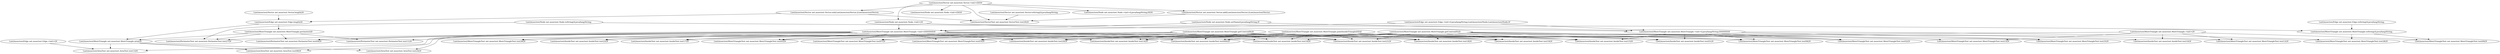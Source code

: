 digraph MoreTriangle {
	"Lnet/mooctest/Vector net.mooctest.Vector.add(Lnet/mooctest/Vector;)Lnet/mooctest/Vector;" -> "Lnet/mooctest/VectorTest net.mooctest.VectorTest.test29()V";
	"Lnet/mooctest/MoreTriangle net.mooctest.MoreTriangle.<init>()V" -> "Lnet/mooctest/PerimeterTest net.mooctest.PerimeterTest.test11()V";
	"Lnet/mooctest/MoreTriangle net.mooctest.MoreTriangle.<init>()V" -> "Lnet/mooctest/MoreTriangleTest net.mooctest.MoreTriangleTest.test12()V";
	"Lnet/mooctest/MoreTriangle net.mooctest.MoreTriangle.<init>()V" -> "Lnet/mooctest/MoreTriangleTest net.mooctest.MoreTriangleTest.test23()V";
	"Lnet/mooctest/MoreTriangle net.mooctest.MoreTriangle.<init>()V" -> "Lnet/mooctest/MoreTriangleTest net.mooctest.MoreTriangleTest.test09()V";
	"Lnet/mooctest/MoreTriangle net.mooctest.MoreTriangle.<init>()V" -> "Lnet/mooctest/InsideTest net.mooctest.InsideTest.test10()V";
	"Lnet/mooctest/MoreTriangle net.mooctest.MoreTriangle.perimeter()D" -> "Lnet/mooctest/PerimeterTest net.mooctest.PerimeterTest.test27()V";
	"Lnet/mooctest/MoreTriangle net.mooctest.MoreTriangle.perimeter()D" -> "Lnet/mooctest/PerimeterTest net.mooctest.PerimeterTest.test11()V";
	"Lnet/mooctest/MoreTriangle net.mooctest.MoreTriangle.perimeter()D" -> "Lnet/mooctest/PerimeterTest net.mooctest.PerimeterTest.test04()V";
	"Lnet/mooctest/MoreTriangle net.mooctest.MoreTriangle.perimeter()D" -> "Lnet/mooctest/MoreTriangle net.mooctest.MoreTriangle.area()D";
	"Lnet/mooctest/MoreTriangle net.mooctest.MoreTriangle.getCentroidX()D" -> "Lnet/mooctest/MoreTriangleTest net.mooctest.MoreTriangleTest.test03()V";
	"Lnet/mooctest/MoreTriangle net.mooctest.MoreTriangle.getCentroidX()D" -> "Lnet/mooctest/InsideTest net.mooctest.InsideTest.test20()V";
	"Lnet/mooctest/MoreTriangle net.mooctest.MoreTriangle.getCentroidX()D" -> "Lnet/mooctest/InsideTest net.mooctest.InsideTest.test17()V";
	"Lnet/mooctest/MoreTriangle net.mooctest.MoreTriangle.getCentroidX()D" -> "Lnet/mooctest/InsideTest net.mooctest.InsideTest.test14()V";
	"Lnet/mooctest/MoreTriangle net.mooctest.MoreTriangle.getCentroidX()D" -> "Lnet/mooctest/MoreTriangleTest net.mooctest.MoreTriangleTest.test26()V";
	"Lnet/mooctest/MoreTriangle net.mooctest.MoreTriangle.getCentroidX()D" -> "Lnet/mooctest/MoreTriangleTest net.mooctest.MoreTriangleTest.test02()V";
	"Lnet/mooctest/MoreTriangle net.mooctest.MoreTriangle.getCentroidX()D" -> "Lnet/mooctest/InsideTest net.mooctest.InsideTest.test000()V";
	"Lnet/mooctest/MoreTriangle net.mooctest.MoreTriangle.getCentroidX()D" -> "Lnet/mooctest/InsideTest net.mooctest.InsideTest.test21()V";
	"Lnet/mooctest/MoreTriangle net.mooctest.MoreTriangle.getCentroidX()D" -> "Lnet/mooctest/MoreTriangleTest net.mooctest.MoreTriangleTest.test05()V";
	"Lnet/mooctest/MoreTriangle net.mooctest.MoreTriangle.getCentroidX()D" -> "Lnet/mooctest/InsideTest net.mooctest.InsideTest.test01()V";
	"Lnet/mooctest/MoreTriangle net.mooctest.MoreTriangle.getCentroidX()D" -> "Lnet/mooctest/InsideTest net.mooctest.InsideTest.test15()V";
	"Lnet/mooctest/MoreTriangle net.mooctest.MoreTriangle.getCentroidX()D" -> "Lnet/mooctest/InsideTest net.mooctest.InsideTest.test16()V";
	"Lnet/mooctest/MoreTriangle net.mooctest.MoreTriangle.getCentroidX()D" -> "Lnet/mooctest/MoreTriangleTest net.mooctest.MoreTriangleTest.test23()V";
	"Lnet/mooctest/MoreTriangle net.mooctest.MoreTriangle.getCentroidX()D" -> "Lnet/mooctest/MoreTriangleTest net.mooctest.MoreTriangleTest.test06()V";
	"Lnet/mooctest/MoreTriangle net.mooctest.MoreTriangle.getCentroidX()D" -> "Lnet/mooctest/InsideTest net.mooctest.InsideTest.test18()V";
	"Lnet/mooctest/MoreTriangle net.mooctest.MoreTriangle.getCentroidX()D" -> "Lnet/mooctest/InsideTest net.mooctest.InsideTest.test19()V";
	"Lnet/mooctest/MoreTriangle net.mooctest.MoreTriangle.getCentroidX()D" -> "Lnet/mooctest/MoreTriangleTest net.mooctest.MoreTriangleTest.test07()V";
	"Lnet/mooctest/MoreTriangle net.mooctest.MoreTriangle.<init>(DDDDDD)V" -> "Lnet/mooctest/MoreTriangleTest net.mooctest.MoreTriangleTest.test03()V";
	"Lnet/mooctest/MoreTriangle net.mooctest.MoreTriangle.<init>(DDDDDD)V" -> "Lnet/mooctest/InsideTest net.mooctest.InsideTest.test20()V";
	"Lnet/mooctest/MoreTriangle net.mooctest.MoreTriangle.<init>(DDDDDD)V" -> "Lnet/mooctest/InsideTest net.mooctest.InsideTest.test17()V";
	"Lnet/mooctest/MoreTriangle net.mooctest.MoreTriangle.<init>(DDDDDD)V" -> "Lnet/mooctest/PerimeterTest net.mooctest.PerimeterTest.test27()V";
	"Lnet/mooctest/MoreTriangle net.mooctest.MoreTriangle.<init>(DDDDDD)V" -> "Lnet/mooctest/AreaTest net.mooctest.AreaTest.test08()V";
	"Lnet/mooctest/MoreTriangle net.mooctest.MoreTriangle.<init>(DDDDDD)V" -> "Lnet/mooctest/InsideTest net.mooctest.InsideTest.test14()V";
	"Lnet/mooctest/MoreTriangle net.mooctest.MoreTriangle.<init>(DDDDDD)V" -> "Lnet/mooctest/MoreTriangleTest net.mooctest.MoreTriangleTest.test26()V";
	"Lnet/mooctest/MoreTriangle net.mooctest.MoreTriangle.<init>(DDDDDD)V" -> "Lnet/mooctest/PerimeterTest net.mooctest.PerimeterTest.test04()V";
	"Lnet/mooctest/MoreTriangle net.mooctest.MoreTriangle.<init>(DDDDDD)V" -> "Lnet/mooctest/InsideTest net.mooctest.InsideTest.test000()V";
	"Lnet/mooctest/MoreTriangle net.mooctest.MoreTriangle.<init>(DDDDDD)V" -> "Lnet/mooctest/InsideTest net.mooctest.InsideTest.test21()V";
	"Lnet/mooctest/MoreTriangle net.mooctest.MoreTriangle.<init>(DDDDDD)V" -> "Lnet/mooctest/MoreTriangleTest net.mooctest.MoreTriangleTest.test05()V";
	"Lnet/mooctest/MoreTriangle net.mooctest.MoreTriangle.<init>(DDDDDD)V" -> "Lnet/mooctest/InsideTest net.mooctest.InsideTest.test22()V";
	"Lnet/mooctest/MoreTriangle net.mooctest.MoreTriangle.<init>(DDDDDD)V" -> "Lnet/mooctest/AreaTest net.mooctest.AreaTest.test24()V";
	"Lnet/mooctest/MoreTriangle net.mooctest.MoreTriangle.<init>(DDDDDD)V" -> "Lnet/mooctest/InsideTest net.mooctest.InsideTest.test16()V";
	"Lnet/mooctest/MoreTriangle net.mooctest.MoreTriangle.<init>(DDDDDD)V" -> "Lnet/mooctest/AreaTest net.mooctest.AreaTest.test13()V";
	"Lnet/mooctest/MoreTriangle net.mooctest.MoreTriangle.<init>(DDDDDD)V" -> "Lnet/mooctest/InsideTest net.mooctest.InsideTest.test18()V";
	"Lnet/mooctest/MoreTriangle net.mooctest.MoreTriangle.<init>(DDDDDD)V" -> "Lnet/mooctest/InsideTest net.mooctest.InsideTest.test19()V";
	"Lnet/mooctest/MoreTriangle net.mooctest.MoreTriangle.<init>(DDDDDD)V" -> "Lnet/mooctest/MoreTriangleTest net.mooctest.MoreTriangleTest.test07()V";
	"Lnet/mooctest/Node net.mooctest.Node.<init>()V" -> "Lnet/mooctest/MoreTriangle net.mooctest.MoreTriangle.<init>(DDDDDD)V";
	"Lnet/mooctest/Node net.mooctest.Node.<init>()V" -> "Lnet/mooctest/MoreTriangle net.mooctest.MoreTriangle.<init>(Ljava/lang/String;DDDDDD)V";
	"Lnet/mooctest/MoreTriangle net.mooctest.MoreTriangle.toString()Ljava/lang/String;" -> "Lnet/mooctest/MoreTriangleTest net.mooctest.MoreTriangleTest.test28()V";
	"Lnet/mooctest/MoreTriangle net.mooctest.MoreTriangle.toString()Ljava/lang/String;" -> "Lnet/mooctest/MoreTriangleTest net.mooctest.MoreTriangleTest.test09()V";
	"Lnet/mooctest/Vector net.mooctest.Vector.<init>(DD)V" -> "Lnet/mooctest/Vector net.mooctest.Vector.add(Lnet/mooctest/Vector;)Lnet/mooctest/Vector;";
	"Lnet/mooctest/Vector net.mooctest.Vector.<init>(DD)V" -> "Lnet/mooctest/Node net.mooctest.Node.<init>()V";
	"Lnet/mooctest/Vector net.mooctest.Vector.<init>(DD)V" -> "Lnet/mooctest/Node net.mooctest.Node.<init>(DD)V";
	"Lnet/mooctest/Vector net.mooctest.Vector.<init>(DD)V" -> "Lnet/mooctest/VectorTest net.mooctest.VectorTest.test29()V";
	"Lnet/mooctest/Vector net.mooctest.Vector.<init>(DD)V" -> "Lnet/mooctest/Vector net.mooctest.Vector.sub(Lnet/mooctest/Vector;)Lnet/mooctest/Vector;";
	"Lnet/mooctest/Vector net.mooctest.Vector.<init>(DD)V" -> "Lnet/mooctest/Node net.mooctest.Node.<init>(Ljava/lang/String;DD)V";
	"Lnet/mooctest/MoreTriangle net.mooctest.MoreTriangle.pointInsideTriangle(DD)Z" -> "Lnet/mooctest/InsideTest net.mooctest.InsideTest.test20()V";
	"Lnet/mooctest/MoreTriangle net.mooctest.MoreTriangle.pointInsideTriangle(DD)Z" -> "Lnet/mooctest/InsideTest net.mooctest.InsideTest.test17()V";
	"Lnet/mooctest/MoreTriangle net.mooctest.MoreTriangle.pointInsideTriangle(DD)Z" -> "Lnet/mooctest/InsideTest net.mooctest.InsideTest.test14()V";
	"Lnet/mooctest/MoreTriangle net.mooctest.MoreTriangle.pointInsideTriangle(DD)Z" -> "Lnet/mooctest/InsideTest net.mooctest.InsideTest.test000()V";
	"Lnet/mooctest/MoreTriangle net.mooctest.MoreTriangle.pointInsideTriangle(DD)Z" -> "Lnet/mooctest/InsideTest net.mooctest.InsideTest.test21()V";
	"Lnet/mooctest/MoreTriangle net.mooctest.MoreTriangle.pointInsideTriangle(DD)Z" -> "Lnet/mooctest/InsideTest net.mooctest.InsideTest.test01()V";
	"Lnet/mooctest/MoreTriangle net.mooctest.MoreTriangle.pointInsideTriangle(DD)Z" -> "Lnet/mooctest/InsideTest net.mooctest.InsideTest.test22()V";
	"Lnet/mooctest/MoreTriangle net.mooctest.MoreTriangle.pointInsideTriangle(DD)Z" -> "Lnet/mooctest/InsideTest net.mooctest.InsideTest.test15()V";
	"Lnet/mooctest/MoreTriangle net.mooctest.MoreTriangle.pointInsideTriangle(DD)Z" -> "Lnet/mooctest/InsideTest net.mooctest.InsideTest.test16()V";
	"Lnet/mooctest/MoreTriangle net.mooctest.MoreTriangle.pointInsideTriangle(DD)Z" -> "Lnet/mooctest/InsideTest net.mooctest.InsideTest.test10()V";
	"Lnet/mooctest/MoreTriangle net.mooctest.MoreTriangle.pointInsideTriangle(DD)Z" -> "Lnet/mooctest/InsideTest net.mooctest.InsideTest.test18()V";
	"Lnet/mooctest/MoreTriangle net.mooctest.MoreTriangle.pointInsideTriangle(DD)Z" -> "Lnet/mooctest/InsideTest net.mooctest.InsideTest.test19()V";
	"Lnet/mooctest/Edge net.mooctest.Edge.<init>()V" -> "Lnet/mooctest/AreaTest net.mooctest.AreaTest.test13()V";
	"Lnet/mooctest/Node net.mooctest.Node.setName(Ljava/lang/String;)V" -> "Lnet/mooctest/MoreTriangle net.mooctest.MoreTriangle.<init>(DDDDDD)V";
	"Lnet/mooctest/Node net.mooctest.Node.setName(Ljava/lang/String;)V" -> "Lnet/mooctest/MoreTriangle net.mooctest.MoreTriangle.<init>(Ljava/lang/String;DDDDDD)V";
	"Lnet/mooctest/Edge net.mooctest.Edge.<init>(Ljava/lang/String;Lnet/mooctest/Node;Lnet/mooctest/Node;)V" -> "Lnet/mooctest/MoreTriangle net.mooctest.MoreTriangle.<init>(DDDDDD)V";
	"Lnet/mooctest/Edge net.mooctest.Edge.<init>(Ljava/lang/String;Lnet/mooctest/Node;Lnet/mooctest/Node;)V" -> "Lnet/mooctest/MoreTriangle net.mooctest.MoreTriangle.<init>(Ljava/lang/String;DDDDDD)V";
	"Lnet/mooctest/MoreTriangle net.mooctest.MoreTriangle.<init>(Ljava/lang/String;DDDDDD)V" -> "Lnet/mooctest/MoreTriangleTest net.mooctest.MoreTriangleTest.test28()V";
	"Lnet/mooctest/MoreTriangle net.mooctest.MoreTriangle.<init>(Ljava/lang/String;DDDDDD)V" -> "Lnet/mooctest/MoreTriangleTest net.mooctest.MoreTriangleTest.test25()V";
	"Lnet/mooctest/MoreTriangle net.mooctest.MoreTriangle.<init>(Ljava/lang/String;DDDDDD)V" -> "Lnet/mooctest/MoreTriangleTest net.mooctest.MoreTriangleTest.test02()V";
	"Lnet/mooctest/MoreTriangle net.mooctest.MoreTriangle.<init>(Ljava/lang/String;DDDDDD)V" -> "Lnet/mooctest/InsideTest net.mooctest.InsideTest.test01()V";
	"Lnet/mooctest/MoreTriangle net.mooctest.MoreTriangle.<init>(Ljava/lang/String;DDDDDD)V" -> "Lnet/mooctest/InsideTest net.mooctest.InsideTest.test15()V";
	"Lnet/mooctest/MoreTriangle net.mooctest.MoreTriangle.<init>(Ljava/lang/String;DDDDDD)V" -> "Lnet/mooctest/MoreTriangleTest net.mooctest.MoreTriangleTest.test06()V";
	"Lnet/mooctest/Edge net.mooctest.Edge.length()D" -> "Lnet/mooctest/MoreTriangle net.mooctest.MoreTriangle.perimeter()D";
	"Lnet/mooctest/Edge net.mooctest.Edge.length()D" -> "Lnet/mooctest/MoreTriangle net.mooctest.MoreTriangle.area()D";
	"Lnet/mooctest/Edge net.mooctest.Edge.toString()Ljava/lang/String;" -> "Lnet/mooctest/MoreTriangle net.mooctest.MoreTriangle.toString()Ljava/lang/String;";
	"Lnet/mooctest/MoreTriangle net.mooctest.MoreTriangle.getCentroidY()D" -> "Lnet/mooctest/MoreTriangleTest net.mooctest.MoreTriangleTest.test03()V";
	"Lnet/mooctest/MoreTriangle net.mooctest.MoreTriangle.getCentroidY()D" -> "Lnet/mooctest/InsideTest net.mooctest.InsideTest.test20()V";
	"Lnet/mooctest/MoreTriangle net.mooctest.MoreTriangle.getCentroidY()D" -> "Lnet/mooctest/InsideTest net.mooctest.InsideTest.test14()V";
	"Lnet/mooctest/MoreTriangle net.mooctest.MoreTriangle.getCentroidY()D" -> "Lnet/mooctest/MoreTriangleTest net.mooctest.MoreTriangleTest.test25()V";
	"Lnet/mooctest/MoreTriangle net.mooctest.MoreTriangle.getCentroidY()D" -> "Lnet/mooctest/PerimeterTest net.mooctest.PerimeterTest.test04()V";
	"Lnet/mooctest/MoreTriangle net.mooctest.MoreTriangle.getCentroidY()D" -> "Lnet/mooctest/MoreTriangleTest net.mooctest.MoreTriangleTest.test02()V";
	"Lnet/mooctest/MoreTriangle net.mooctest.MoreTriangle.getCentroidY()D" -> "Lnet/mooctest/InsideTest net.mooctest.InsideTest.test000()V";
	"Lnet/mooctest/MoreTriangle net.mooctest.MoreTriangle.getCentroidY()D" -> "Lnet/mooctest/InsideTest net.mooctest.InsideTest.test21()V";
	"Lnet/mooctest/MoreTriangle net.mooctest.MoreTriangle.getCentroidY()D" -> "Lnet/mooctest/MoreTriangleTest net.mooctest.MoreTriangleTest.test05()V";
	"Lnet/mooctest/MoreTriangle net.mooctest.MoreTriangle.getCentroidY()D" -> "Lnet/mooctest/InsideTest net.mooctest.InsideTest.test01()V";
	"Lnet/mooctest/MoreTriangle net.mooctest.MoreTriangle.getCentroidY()D" -> "Lnet/mooctest/InsideTest net.mooctest.InsideTest.test15()V";
	"Lnet/mooctest/MoreTriangle net.mooctest.MoreTriangle.getCentroidY()D" -> "Lnet/mooctest/InsideTest net.mooctest.InsideTest.test16()V";
	"Lnet/mooctest/MoreTriangle net.mooctest.MoreTriangle.getCentroidY()D" -> "Lnet/mooctest/MoreTriangleTest net.mooctest.MoreTriangleTest.test12()V";
	"Lnet/mooctest/MoreTriangle net.mooctest.MoreTriangle.getCentroidY()D" -> "Lnet/mooctest/MoreTriangleTest net.mooctest.MoreTriangleTest.test06()V";
	"Lnet/mooctest/MoreTriangle net.mooctest.MoreTriangle.getCentroidY()D" -> "Lnet/mooctest/InsideTest net.mooctest.InsideTest.test18()V";
	"Lnet/mooctest/MoreTriangle net.mooctest.MoreTriangle.getCentroidY()D" -> "Lnet/mooctest/InsideTest net.mooctest.InsideTest.test19()V";
	"Lnet/mooctest/MoreTriangle net.mooctest.MoreTriangle.getCentroidY()D" -> "Lnet/mooctest/MoreTriangleTest net.mooctest.MoreTriangleTest.test07()V";
	"Lnet/mooctest/MoreTriangle net.mooctest.MoreTriangle.area()D" -> "Lnet/mooctest/AreaTest net.mooctest.AreaTest.test08()V";
	"Lnet/mooctest/MoreTriangle net.mooctest.MoreTriangle.area()D" -> "Lnet/mooctest/AreaTest net.mooctest.AreaTest.test24()V";
	"Lnet/mooctest/MoreTriangle net.mooctest.MoreTriangle.area()D" -> "Lnet/mooctest/AreaTest net.mooctest.AreaTest.test13()V";
	"Lnet/mooctest/Vector net.mooctest.Vector.sub(Lnet/mooctest/Vector;)Lnet/mooctest/Vector;" -> "Lnet/mooctest/VectorTest net.mooctest.VectorTest.test29()V";
	"Lnet/mooctest/Vector net.mooctest.Vector.sub(Lnet/mooctest/Vector;)Lnet/mooctest/Vector;" -> "Lnet/mooctest/Edge net.mooctest.Edge.length()D";
	"Lnet/mooctest/Vector net.mooctest.Vector.toString()Ljava/lang/String;" -> "Lnet/mooctest/VectorTest net.mooctest.VectorTest.test29()V";
	"Lnet/mooctest/Vector net.mooctest.Vector.length()D" -> "Lnet/mooctest/Edge net.mooctest.Edge.length()D";
	"Lnet/mooctest/Node net.mooctest.Node.toString()Ljava/lang/String;" -> "Lnet/mooctest/MoreTriangle net.mooctest.MoreTriangle.toString()Ljava/lang/String;";
	"Lnet/mooctest/Node net.mooctest.Node.toString()Ljava/lang/String;" -> "Lnet/mooctest/PerimeterTest net.mooctest.PerimeterTest.test27()V";
}
